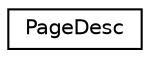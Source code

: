 digraph "Graphical Class Hierarchy"
{
  edge [fontname="Helvetica",fontsize="10",labelfontname="Helvetica",labelfontsize="10"];
  node [fontname="Helvetica",fontsize="10",shape=record];
  rankdir="LR";
  Node1 [label="PageDesc",height=0.2,width=0.4,color="black", fillcolor="white", style="filled",URL="$struct_page_desc.html"];
}
